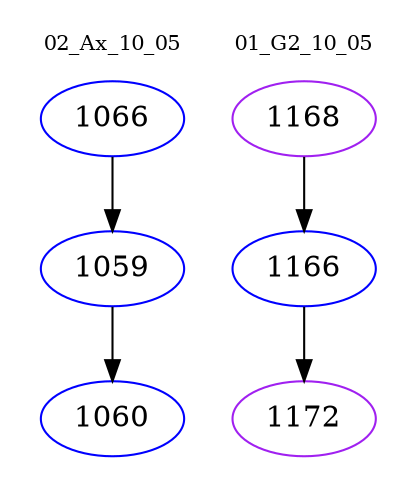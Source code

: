 digraph{
subgraph cluster_0 {
color = white
label = "02_Ax_10_05";
fontsize=10;
T0_1066 [label="1066", color="blue"]
T0_1066 -> T0_1059 [color="black"]
T0_1059 [label="1059", color="blue"]
T0_1059 -> T0_1060 [color="black"]
T0_1060 [label="1060", color="blue"]
}
subgraph cluster_1 {
color = white
label = "01_G2_10_05";
fontsize=10;
T1_1168 [label="1168", color="purple"]
T1_1168 -> T1_1166 [color="black"]
T1_1166 [label="1166", color="blue"]
T1_1166 -> T1_1172 [color="black"]
T1_1172 [label="1172", color="purple"]
}
}
